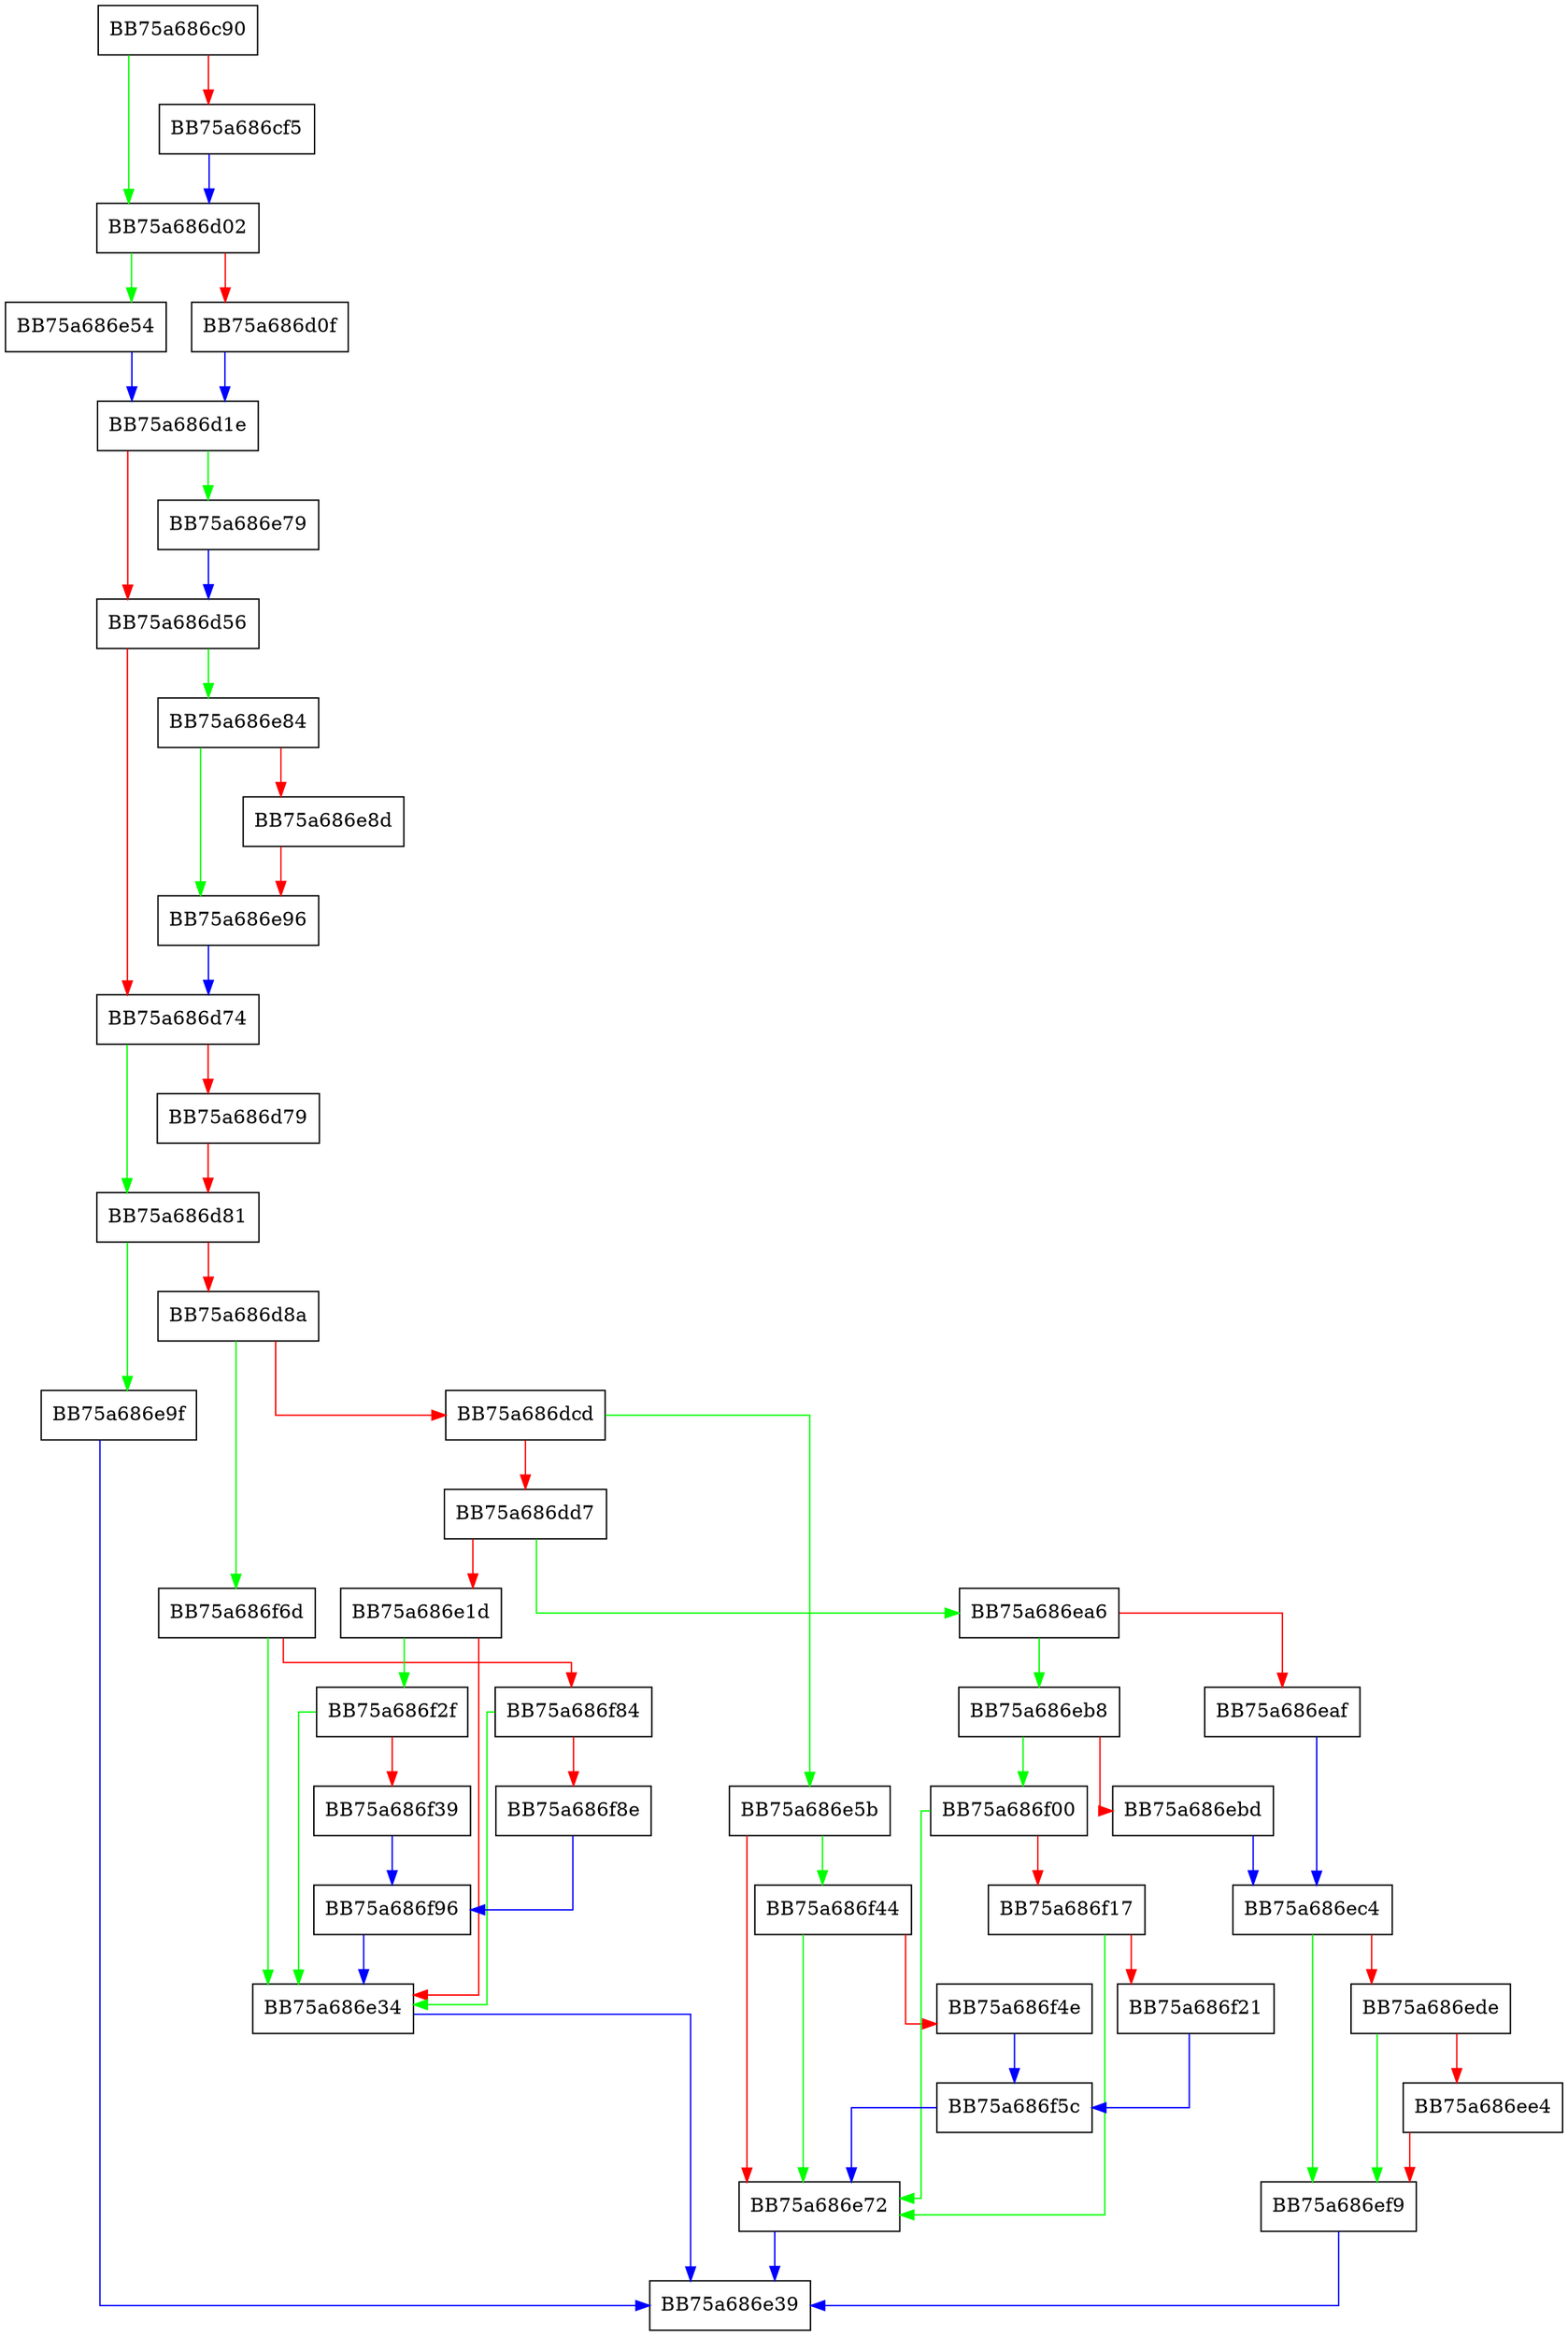 digraph DetectDecompression {
  node [shape="box"];
  graph [splines=ortho];
  BB75a686c90 -> BB75a686d02 [color="green"];
  BB75a686c90 -> BB75a686cf5 [color="red"];
  BB75a686cf5 -> BB75a686d02 [color="blue"];
  BB75a686d02 -> BB75a686e54 [color="green"];
  BB75a686d02 -> BB75a686d0f [color="red"];
  BB75a686d0f -> BB75a686d1e [color="blue"];
  BB75a686d1e -> BB75a686e79 [color="green"];
  BB75a686d1e -> BB75a686d56 [color="red"];
  BB75a686d56 -> BB75a686e84 [color="green"];
  BB75a686d56 -> BB75a686d74 [color="red"];
  BB75a686d74 -> BB75a686d81 [color="green"];
  BB75a686d74 -> BB75a686d79 [color="red"];
  BB75a686d79 -> BB75a686d81 [color="red"];
  BB75a686d81 -> BB75a686e9f [color="green"];
  BB75a686d81 -> BB75a686d8a [color="red"];
  BB75a686d8a -> BB75a686f6d [color="green"];
  BB75a686d8a -> BB75a686dcd [color="red"];
  BB75a686dcd -> BB75a686e5b [color="green"];
  BB75a686dcd -> BB75a686dd7 [color="red"];
  BB75a686dd7 -> BB75a686ea6 [color="green"];
  BB75a686dd7 -> BB75a686e1d [color="red"];
  BB75a686e1d -> BB75a686f2f [color="green"];
  BB75a686e1d -> BB75a686e34 [color="red"];
  BB75a686e34 -> BB75a686e39 [color="blue"];
  BB75a686e54 -> BB75a686d1e [color="blue"];
  BB75a686e5b -> BB75a686f44 [color="green"];
  BB75a686e5b -> BB75a686e72 [color="red"];
  BB75a686e72 -> BB75a686e39 [color="blue"];
  BB75a686e79 -> BB75a686d56 [color="blue"];
  BB75a686e84 -> BB75a686e96 [color="green"];
  BB75a686e84 -> BB75a686e8d [color="red"];
  BB75a686e8d -> BB75a686e96 [color="red"];
  BB75a686e96 -> BB75a686d74 [color="blue"];
  BB75a686e9f -> BB75a686e39 [color="blue"];
  BB75a686ea6 -> BB75a686eb8 [color="green"];
  BB75a686ea6 -> BB75a686eaf [color="red"];
  BB75a686eaf -> BB75a686ec4 [color="blue"];
  BB75a686eb8 -> BB75a686f00 [color="green"];
  BB75a686eb8 -> BB75a686ebd [color="red"];
  BB75a686ebd -> BB75a686ec4 [color="blue"];
  BB75a686ec4 -> BB75a686ef9 [color="green"];
  BB75a686ec4 -> BB75a686ede [color="red"];
  BB75a686ede -> BB75a686ef9 [color="green"];
  BB75a686ede -> BB75a686ee4 [color="red"];
  BB75a686ee4 -> BB75a686ef9 [color="red"];
  BB75a686ef9 -> BB75a686e39 [color="blue"];
  BB75a686f00 -> BB75a686e72 [color="green"];
  BB75a686f00 -> BB75a686f17 [color="red"];
  BB75a686f17 -> BB75a686e72 [color="green"];
  BB75a686f17 -> BB75a686f21 [color="red"];
  BB75a686f21 -> BB75a686f5c [color="blue"];
  BB75a686f2f -> BB75a686e34 [color="green"];
  BB75a686f2f -> BB75a686f39 [color="red"];
  BB75a686f39 -> BB75a686f96 [color="blue"];
  BB75a686f44 -> BB75a686e72 [color="green"];
  BB75a686f44 -> BB75a686f4e [color="red"];
  BB75a686f4e -> BB75a686f5c [color="blue"];
  BB75a686f5c -> BB75a686e72 [color="blue"];
  BB75a686f6d -> BB75a686e34 [color="green"];
  BB75a686f6d -> BB75a686f84 [color="red"];
  BB75a686f84 -> BB75a686e34 [color="green"];
  BB75a686f84 -> BB75a686f8e [color="red"];
  BB75a686f8e -> BB75a686f96 [color="blue"];
  BB75a686f96 -> BB75a686e34 [color="blue"];
}